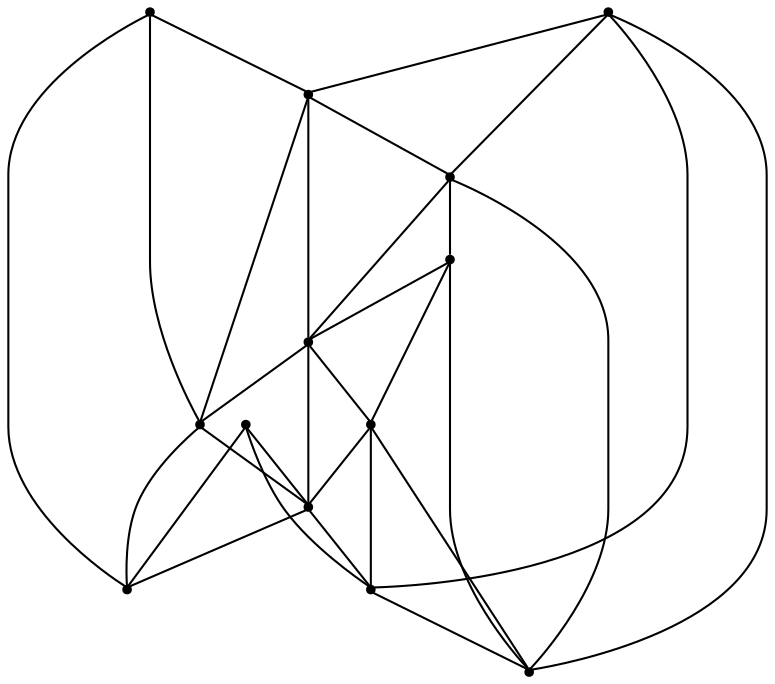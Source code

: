 graph {
  node [shape=point,comment="{\"directed\":false,\"doi\":\"10.1007/978-3-319-27261-0_38\",\"figure\":\"6 (3)\"}"]

  v0 [pos="1521.563212113875,1844.1206453859136"]
  v1 [pos="1421.5472790998797,1944.135352638597"]
  v2 [pos="1521.563212113875,2044.1500598912803"]
  v3 [pos="1321.5313460858847,1844.1206453859136"]
  v4 [pos="1421.5472790998797,2044.1500598912803"]
  v5 [pos="1421.5472790998797,2094.157413517622"]
  v6 [pos="1321.5313460858847,2044.1500598912803"]
  v7 [pos="1371.5393125928822,1944.135352638597"]
  v8 [pos="1321.5313460858845,1944.135352638597"]
  v9 [pos="1371.539312592882,1994.1427062649386"]
  v10 [pos="1346.5353293393835,1969.1390294517678"]
  v11 [pos="1321.5313460858847,1994.1427062649386"]
  v12 [pos="1271.523379578887,1944.135352638597"]

  v0 -- v1 [id="-1",pos="1521.563212113875,1844.1206453859136 1421.5472790998797,1944.135352638597 1421.5472790998797,1944.135352638597 1421.5472790998797,1944.135352638597"]
  v12 -- v8 [id="-2",pos="1271.523379578887,1944.135352638597 1321.5313460858845,1944.135352638597 1321.5313460858845,1944.135352638597 1321.5313460858845,1944.135352638597"]
  v12 -- v6 [id="-3",pos="1271.523379578887,1944.135352638597 1321.5313460858847,2044.1500598912803 1321.5313460858847,2044.1500598912803 1321.5313460858847,2044.1500598912803"]
  v12 -- v3 [id="-4",pos="1271.523379578887,1944.135352638597 1321.5313460858847,1844.1206453859136 1321.5313460858847,1844.1206453859136 1321.5313460858847,1844.1206453859136"]
  v12 -- v11 [id="-5",pos="1271.523379578887,1944.135352638597 1321.5313460858847,1994.1427062649386 1321.5313460858847,1994.1427062649386 1321.5313460858847,1994.1427062649386"]
  v6 -- v9 [id="-6",pos="1321.5313460858847,2044.1500598912803 1371.539312592882,1994.1427062649386 1371.539312592882,1994.1427062649386 1371.539312592882,1994.1427062649386"]
  v6 -- v4 [id="-7",pos="1321.5313460858847,2044.1500598912803 1421.5472790998797,2044.1500598912803 1421.5472790998797,2044.1500598912803 1421.5472790998797,2044.1500598912803"]
  v6 -- v11 [id="-8",pos="1321.5313460858847,2044.1500598912803 1321.5313460858847,1994.1427062649386 1321.5313460858847,1994.1427062649386 1321.5313460858847,1994.1427062649386"]
  v11 -- v9 [id="-9",pos="1321.5313460858847,1994.1427062649386 1371.539312592882,1994.1427062649386 1371.539312592882,1994.1427062649386 1371.539312592882,1994.1427062649386"]
  v11 -- v10 [id="-10",pos="1321.5313460858847,1994.1427062649386 1346.5353293393835,1969.1390294517678 1346.5353293393835,1969.1390294517678 1346.5353293393835,1969.1390294517678"]
  v11 -- v8 [id="-11",pos="1321.5313460858847,1994.1427062649386 1321.5313460858845,1944.135352638597 1321.5313460858845,1944.135352638597 1321.5313460858845,1944.135352638597"]
  v3 -- v0 [id="-12",pos="1321.5313460858847,1844.1206453859136 1521.563212113875,1844.1206453859136 1521.563212113875,1844.1206453859136 1521.563212113875,1844.1206453859136"]
  v3 -- v8 [id="-13",pos="1321.5313460858847,1844.1206453859136 1321.5313460858845,1944.135352638597 1321.5313460858845,1944.135352638597 1321.5313460858845,1944.135352638597"]
  v10 -- v9 [id="-14",pos="1346.5353293393835,1969.1390294517678 1371.539312592882,1994.1427062649386 1371.539312592882,1994.1427062649386 1371.539312592882,1994.1427062649386"]
  v10 -- v7 [id="-15",pos="1346.5353293393835,1969.1390294517678 1371.5393125928822,1944.135352638597 1371.5393125928822,1944.135352638597 1371.5393125928822,1944.135352638597"]
  v10 -- v8 [id="-16",pos="1346.5353293393835,1969.1390294517678 1321.5313460858845,1944.135352638597 1321.5313460858845,1944.135352638597 1321.5313460858845,1944.135352638597"]
  v9 -- v4 [id="-17",pos="1371.539312592882,1994.1427062649386 1421.5472790998797,2044.1500598912803 1421.5472790998797,2044.1500598912803 1421.5472790998797,2044.1500598912803"]
  v9 -- v1 [id="-18",pos="1371.539312592882,1994.1427062649386 1421.5472790998797,1944.135352638597 1421.5472790998797,1944.135352638597 1421.5472790998797,1944.135352638597"]
  v9 -- v7 [id="-19",pos="1371.539312592882,1994.1427062649386 1371.5393125928822,1944.135352638597 1371.5393125928822,1944.135352638597 1371.5393125928822,1944.135352638597"]
  v7 -- v3 [id="-20",pos="1371.5393125928822,1944.135352638597 1321.5313460858847,1844.1206453859136 1321.5313460858847,1844.1206453859136 1321.5313460858847,1844.1206453859136"]
  v7 -- v8 [id="-21",pos="1371.5393125928822,1944.135352638597 1321.5313460858845,1944.135352638597 1321.5313460858845,1944.135352638597 1321.5313460858845,1944.135352638597"]
  v7 -- v1 [id="-22",pos="1371.5393125928822,1944.135352638597 1421.5472790998797,1944.135352638597 1421.5472790998797,1944.135352638597 1421.5472790998797,1944.135352638597"]
  v0 -- v2 [id="-23",pos="1521.563212113875,1844.1206453859136 1521.563212113875,2044.1500598912803 1521.563212113875,2044.1500598912803 1521.563212113875,2044.1500598912803"]
  v1 -- v3 [id="-24",pos="1421.5472790998797,1944.135352638597 1321.5313460858847,1844.1206453859136 1321.5313460858847,1844.1206453859136 1321.5313460858847,1844.1206453859136"]
  v1 -- v2 [id="-25",pos="1421.5472790998797,1944.135352638597 1521.563212113875,2044.1500598912803 1521.563212113875,2044.1500598912803 1521.563212113875,2044.1500598912803"]
  v5 -- v6 [id="-26",pos="1421.5472790998797,2094.157413517622 1321.5313460858847,2044.1500598912803 1321.5313460858847,2044.1500598912803 1321.5313460858847,2044.1500598912803"]
  v5 -- v2 [id="-27",pos="1421.5472790998797,2094.157413517622 1521.563212113875,2044.1500598912803 1521.563212113875,2044.1500598912803 1521.563212113875,2044.1500598912803"]
  v5 -- v4 [id="-28",pos="1421.5472790998797,2094.157413517622 1421.5472790998797,2044.1500598912803 1421.5472790998797,2044.1500598912803 1421.5472790998797,2044.1500598912803"]
  v4 -- v1 [id="-29",pos="1421.5472790998797,2044.1500598912803 1421.5472790998797,1944.135352638597 1421.5472790998797,1944.135352638597 1421.5472790998797,1944.135352638597"]
  v4 -- v2 [id="-30",pos="1421.5472790998797,2044.1500598912803 1521.563212113875,2044.1500598912803 1521.563212113875,2044.1500598912803 1521.563212113875,2044.1500598912803"]
}